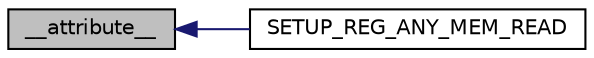 digraph "__attribute__"
{
  edge [fontname="Helvetica",fontsize="10",labelfontname="Helvetica",labelfontsize="10"];
  node [fontname="Helvetica",fontsize="10",shape=record];
  rankdir="LR";
  Node1 [label="__attribute__",height=0.2,width=0.4,color="black", fillcolor="grey75", style="filled", fontcolor="black"];
  Node1 -> Node2 [dir="back",color="midnightblue",fontsize="10",style="solid",fontname="Helvetica"];
  Node2 [label="SETUP_REG_ANY_MEM_READ",height=0.2,width=0.4,color="black", fillcolor="white", style="filled",URL="$d5/d72/vmsa__descriptors_8h.html#a93dd7cc8430fd209c3136f90aa01baf6"];
}
